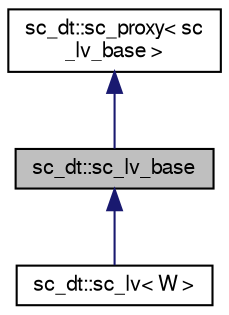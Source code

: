 digraph "sc_dt::sc_lv_base"
{
  edge [fontname="FreeSans",fontsize="10",labelfontname="FreeSans",labelfontsize="10"];
  node [fontname="FreeSans",fontsize="10",shape=record];
  Node0 [label="sc_dt::sc_lv_base",height=0.2,width=0.4,color="black", fillcolor="grey75", style="filled", fontcolor="black"];
  Node1 -> Node0 [dir="back",color="midnightblue",fontsize="10",style="solid",fontname="FreeSans"];
  Node1 [label="sc_dt::sc_proxy\< sc\l_lv_base \>",height=0.2,width=0.4,color="black", fillcolor="white", style="filled",URL="$a01444.html"];
  Node0 -> Node2 [dir="back",color="midnightblue",fontsize="10",style="solid",fontname="FreeSans"];
  Node2 [label="sc_dt::sc_lv\< W \>",height=0.2,width=0.4,color="black", fillcolor="white", style="filled",URL="$a01436.html"];
}
